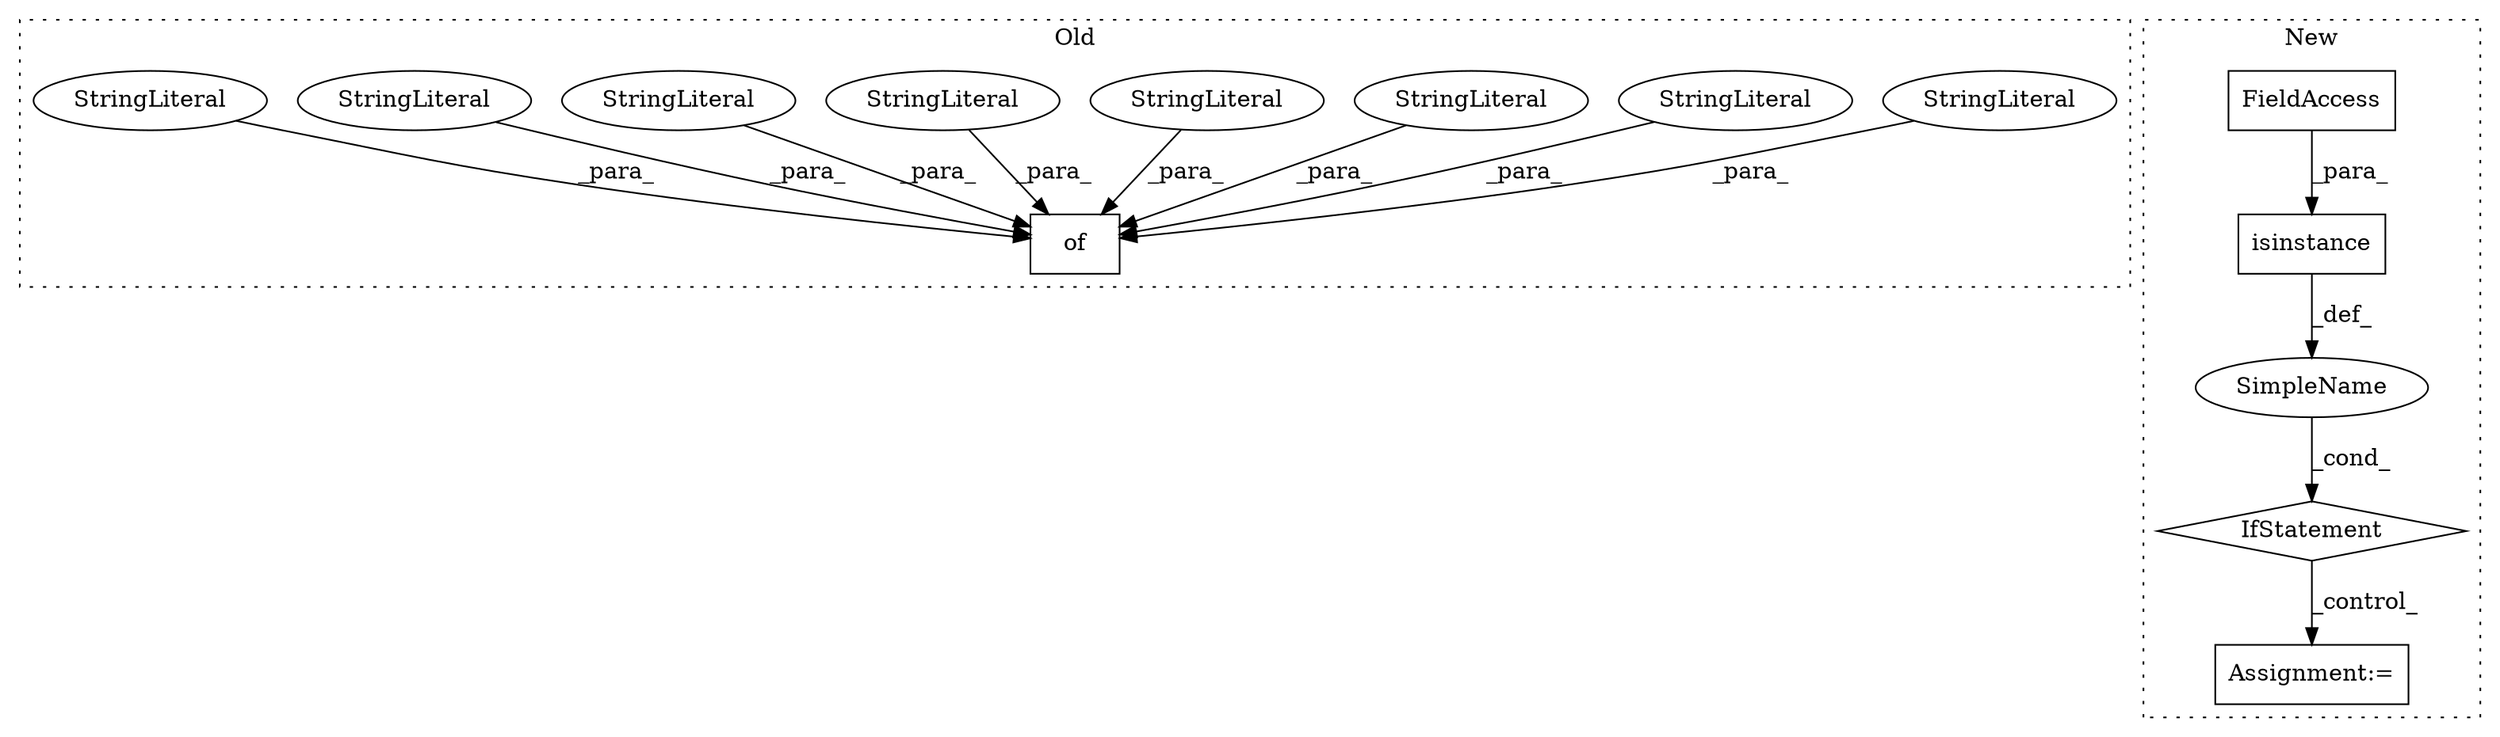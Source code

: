 digraph G {
subgraph cluster0 {
1 [label="of" a="32" s="1646,2012" l="3,1" shape="box"];
6 [label="StringLiteral" a="45" s="1905" l="14" shape="ellipse"];
7 [label="StringLiteral" a="45" s="1889" l="8" shape="ellipse"];
8 [label="StringLiteral" a="45" s="1777" l="15" shape="ellipse"];
9 [label="StringLiteral" a="45" s="1721" l="7" shape="ellipse"];
10 [label="StringLiteral" a="45" s="1864" l="8" shape="ellipse"];
11 [label="StringLiteral" a="45" s="1819" l="5" shape="ellipse"];
12 [label="StringLiteral" a="45" s="1684" l="10" shape="ellipse"];
14 [label="StringLiteral" a="45" s="1961" l="15" shape="ellipse"];
label = "Old";
style="dotted";
}
subgraph cluster1 {
2 [label="isinstance" a="32" s="2126,2161" l="11,1" shape="box"];
3 [label="IfStatement" a="25" s="2121,2162" l="4,2" shape="diamond"];
4 [label="Assignment:=" a="7" s="2182" l="1" shape="box"];
5 [label="SimpleName" a="42" s="" l="" shape="ellipse"];
13 [label="FieldAccess" a="22" s="2146" l="15" shape="box"];
label = "New";
style="dotted";
}
2 -> 5 [label="_def_"];
3 -> 4 [label="_control_"];
5 -> 3 [label="_cond_"];
6 -> 1 [label="_para_"];
7 -> 1 [label="_para_"];
8 -> 1 [label="_para_"];
9 -> 1 [label="_para_"];
10 -> 1 [label="_para_"];
11 -> 1 [label="_para_"];
12 -> 1 [label="_para_"];
13 -> 2 [label="_para_"];
14 -> 1 [label="_para_"];
}